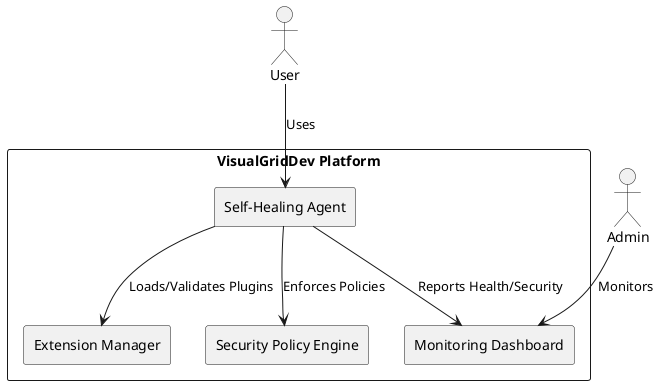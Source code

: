 @startuml
actor User
actor Admin
rectangle "VisualGridDev Platform" {
  rectangle "Self-Healing Agent" as Agent
  rectangle "Extension Manager" as Ext
  rectangle "Security Policy Engine" as Sec
  rectangle "Monitoring Dashboard" as Mon
}
User --> Agent : Uses
Admin --> Mon : Monitors
Agent --> Ext : Loads/Validates Plugins
Agent --> Sec : Enforces Policies
Agent --> Mon : Reports Health/Security
@enduml